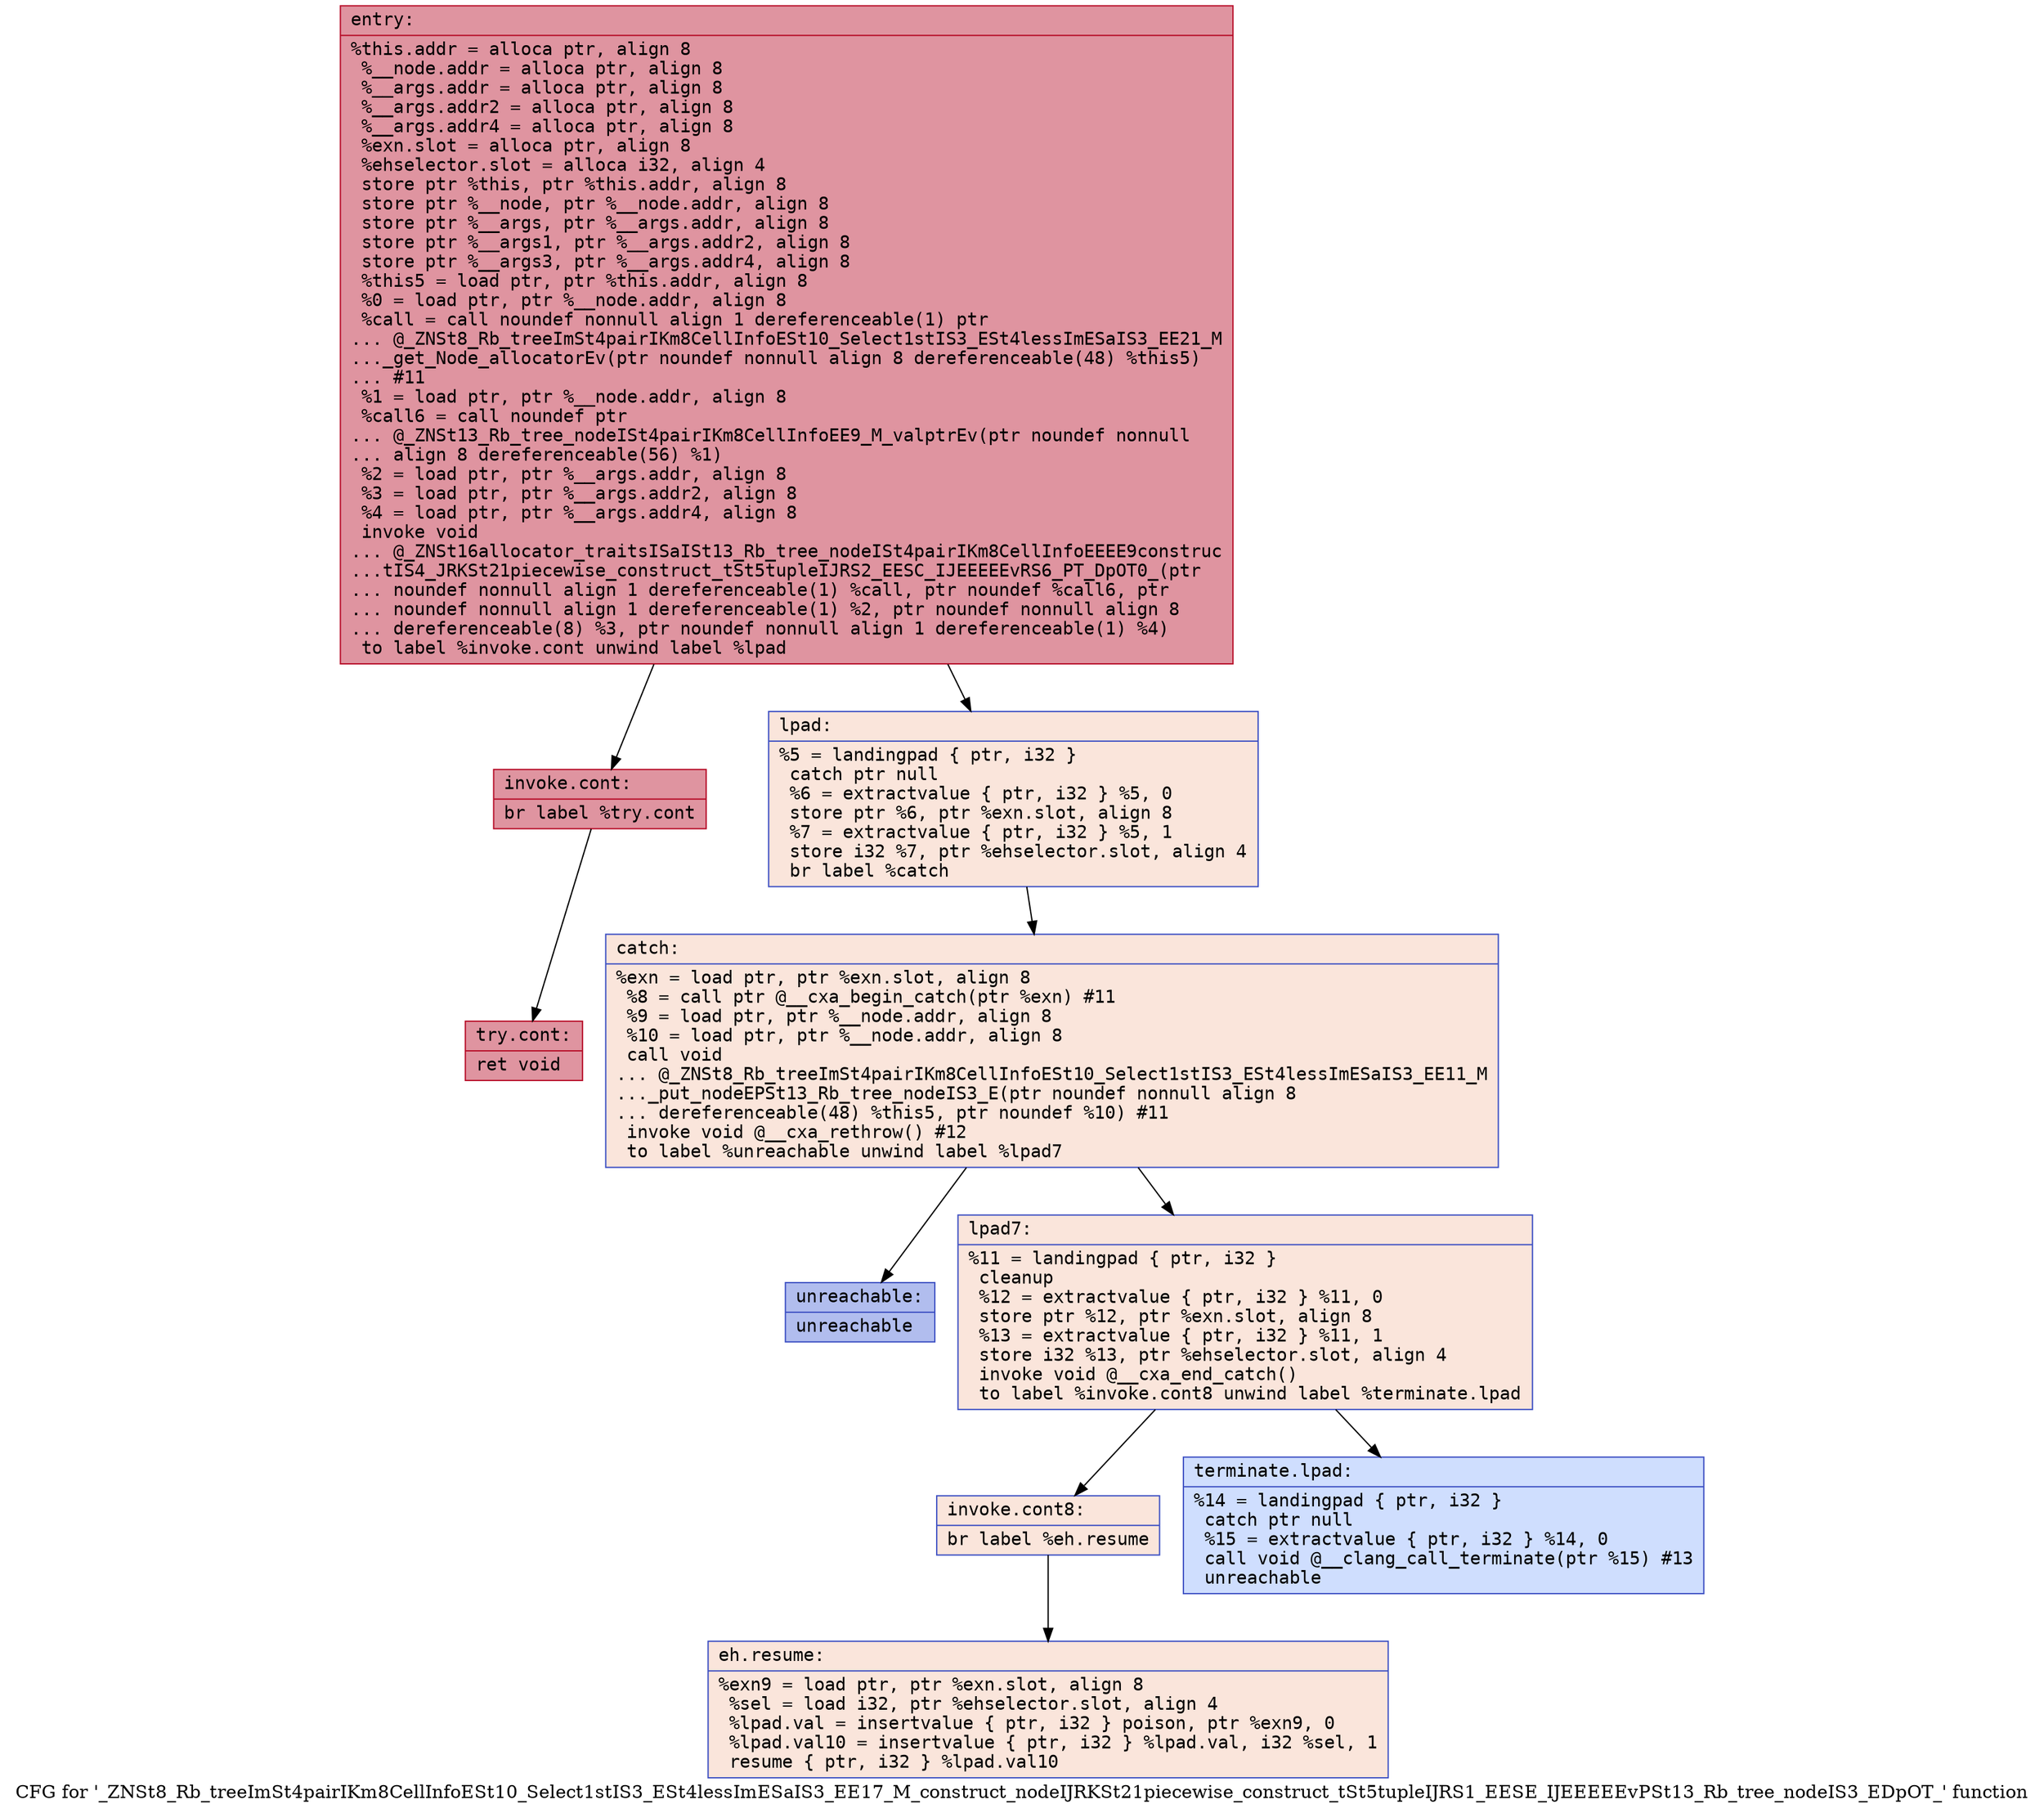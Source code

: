 digraph "CFG for '_ZNSt8_Rb_treeImSt4pairIKm8CellInfoESt10_Select1stIS3_ESt4lessImESaIS3_EE17_M_construct_nodeIJRKSt21piecewise_construct_tSt5tupleIJRS1_EESE_IJEEEEEvPSt13_Rb_tree_nodeIS3_EDpOT_' function" {
	label="CFG for '_ZNSt8_Rb_treeImSt4pairIKm8CellInfoESt10_Select1stIS3_ESt4lessImESaIS3_EE17_M_construct_nodeIJRKSt21piecewise_construct_tSt5tupleIJRS1_EESE_IJEEEEEvPSt13_Rb_tree_nodeIS3_EDpOT_' function";

	Node0x562da2057500 [shape=record,color="#b70d28ff", style=filled, fillcolor="#b70d2870" fontname="Courier",label="{entry:\l|  %this.addr = alloca ptr, align 8\l  %__node.addr = alloca ptr, align 8\l  %__args.addr = alloca ptr, align 8\l  %__args.addr2 = alloca ptr, align 8\l  %__args.addr4 = alloca ptr, align 8\l  %exn.slot = alloca ptr, align 8\l  %ehselector.slot = alloca i32, align 4\l  store ptr %this, ptr %this.addr, align 8\l  store ptr %__node, ptr %__node.addr, align 8\l  store ptr %__args, ptr %__args.addr, align 8\l  store ptr %__args1, ptr %__args.addr2, align 8\l  store ptr %__args3, ptr %__args.addr4, align 8\l  %this5 = load ptr, ptr %this.addr, align 8\l  %0 = load ptr, ptr %__node.addr, align 8\l  %call = call noundef nonnull align 1 dereferenceable(1) ptr\l... @_ZNSt8_Rb_treeImSt4pairIKm8CellInfoESt10_Select1stIS3_ESt4lessImESaIS3_EE21_M\l..._get_Node_allocatorEv(ptr noundef nonnull align 8 dereferenceable(48) %this5)\l... #11\l  %1 = load ptr, ptr %__node.addr, align 8\l  %call6 = call noundef ptr\l... @_ZNSt13_Rb_tree_nodeISt4pairIKm8CellInfoEE9_M_valptrEv(ptr noundef nonnull\l... align 8 dereferenceable(56) %1)\l  %2 = load ptr, ptr %__args.addr, align 8\l  %3 = load ptr, ptr %__args.addr2, align 8\l  %4 = load ptr, ptr %__args.addr4, align 8\l  invoke void\l... @_ZNSt16allocator_traitsISaISt13_Rb_tree_nodeISt4pairIKm8CellInfoEEEE9construc\l...tIS4_JRKSt21piecewise_construct_tSt5tupleIJRS2_EESC_IJEEEEEvRS6_PT_DpOT0_(ptr\l... noundef nonnull align 1 dereferenceable(1) %call, ptr noundef %call6, ptr\l... noundef nonnull align 1 dereferenceable(1) %2, ptr noundef nonnull align 8\l... dereferenceable(8) %3, ptr noundef nonnull align 1 dereferenceable(1) %4)\l          to label %invoke.cont unwind label %lpad\l}"];
	Node0x562da2057500 -> Node0x562da2058d80[tooltip="entry -> invoke.cont\nProbability 100.00%" ];
	Node0x562da2057500 -> Node0x562da2058dd0[tooltip="entry -> lpad\nProbability 0.00%" ];
	Node0x562da2058d80 [shape=record,color="#b70d28ff", style=filled, fillcolor="#b70d2870" fontname="Courier",label="{invoke.cont:\l|  br label %try.cont\l}"];
	Node0x562da2058d80 -> Node0x562da20591e0[tooltip="invoke.cont -> try.cont\nProbability 100.00%" ];
	Node0x562da2058dd0 [shape=record,color="#3d50c3ff", style=filled, fillcolor="#f4c5ad70" fontname="Courier",label="{lpad:\l|  %5 = landingpad \{ ptr, i32 \}\l          catch ptr null\l  %6 = extractvalue \{ ptr, i32 \} %5, 0\l  store ptr %6, ptr %exn.slot, align 8\l  %7 = extractvalue \{ ptr, i32 \} %5, 1\l  store i32 %7, ptr %ehselector.slot, align 4\l  br label %catch\l}"];
	Node0x562da2058dd0 -> Node0x562da2059470[tooltip="lpad -> catch\nProbability 100.00%" ];
	Node0x562da2059470 [shape=record,color="#3d50c3ff", style=filled, fillcolor="#f4c5ad70" fontname="Courier",label="{catch:\l|  %exn = load ptr, ptr %exn.slot, align 8\l  %8 = call ptr @__cxa_begin_catch(ptr %exn) #11\l  %9 = load ptr, ptr %__node.addr, align 8\l  %10 = load ptr, ptr %__node.addr, align 8\l  call void\l... @_ZNSt8_Rb_treeImSt4pairIKm8CellInfoESt10_Select1stIS3_ESt4lessImESaIS3_EE11_M\l..._put_nodeEPSt13_Rb_tree_nodeIS3_E(ptr noundef nonnull align 8\l... dereferenceable(48) %this5, ptr noundef %10) #11\l  invoke void @__cxa_rethrow() #12\l          to label %unreachable unwind label %lpad7\l}"];
	Node0x562da2059470 -> Node0x562da2059990[tooltip="catch -> unreachable\nProbability 0.00%" ];
	Node0x562da2059470 -> Node0x562da20599e0[tooltip="catch -> lpad7\nProbability 100.00%" ];
	Node0x562da20599e0 [shape=record,color="#3d50c3ff", style=filled, fillcolor="#f4c5ad70" fontname="Courier",label="{lpad7:\l|  %11 = landingpad \{ ptr, i32 \}\l          cleanup\l  %12 = extractvalue \{ ptr, i32 \} %11, 0\l  store ptr %12, ptr %exn.slot, align 8\l  %13 = extractvalue \{ ptr, i32 \} %11, 1\l  store i32 %13, ptr %ehselector.slot, align 4\l  invoke void @__cxa_end_catch()\l          to label %invoke.cont8 unwind label %terminate.lpad\l}"];
	Node0x562da20599e0 -> Node0x562da2059d60[tooltip="lpad7 -> invoke.cont8\nProbability 100.00%" ];
	Node0x562da20599e0 -> Node0x562da2059e10[tooltip="lpad7 -> terminate.lpad\nProbability 0.00%" ];
	Node0x562da2059d60 [shape=record,color="#3d50c3ff", style=filled, fillcolor="#f4c5ad70" fontname="Courier",label="{invoke.cont8:\l|  br label %eh.resume\l}"];
	Node0x562da2059d60 -> Node0x562da20582e0[tooltip="invoke.cont8 -> eh.resume\nProbability 100.00%" ];
	Node0x562da20591e0 [shape=record,color="#b70d28ff", style=filled, fillcolor="#b70d2870" fontname="Courier",label="{try.cont:\l|  ret void\l}"];
	Node0x562da20582e0 [shape=record,color="#3d50c3ff", style=filled, fillcolor="#f4c5ad70" fontname="Courier",label="{eh.resume:\l|  %exn9 = load ptr, ptr %exn.slot, align 8\l  %sel = load i32, ptr %ehselector.slot, align 4\l  %lpad.val = insertvalue \{ ptr, i32 \} poison, ptr %exn9, 0\l  %lpad.val10 = insertvalue \{ ptr, i32 \} %lpad.val, i32 %sel, 1\l  resume \{ ptr, i32 \} %lpad.val10\l}"];
	Node0x562da2059e10 [shape=record,color="#3d50c3ff", style=filled, fillcolor="#93b5fe70" fontname="Courier",label="{terminate.lpad:\l|  %14 = landingpad \{ ptr, i32 \}\l          catch ptr null\l  %15 = extractvalue \{ ptr, i32 \} %14, 0\l  call void @__clang_call_terminate(ptr %15) #13\l  unreachable\l}"];
	Node0x562da2059990 [shape=record,color="#3d50c3ff", style=filled, fillcolor="#4f69d970" fontname="Courier",label="{unreachable:\l|  unreachable\l}"];
}
